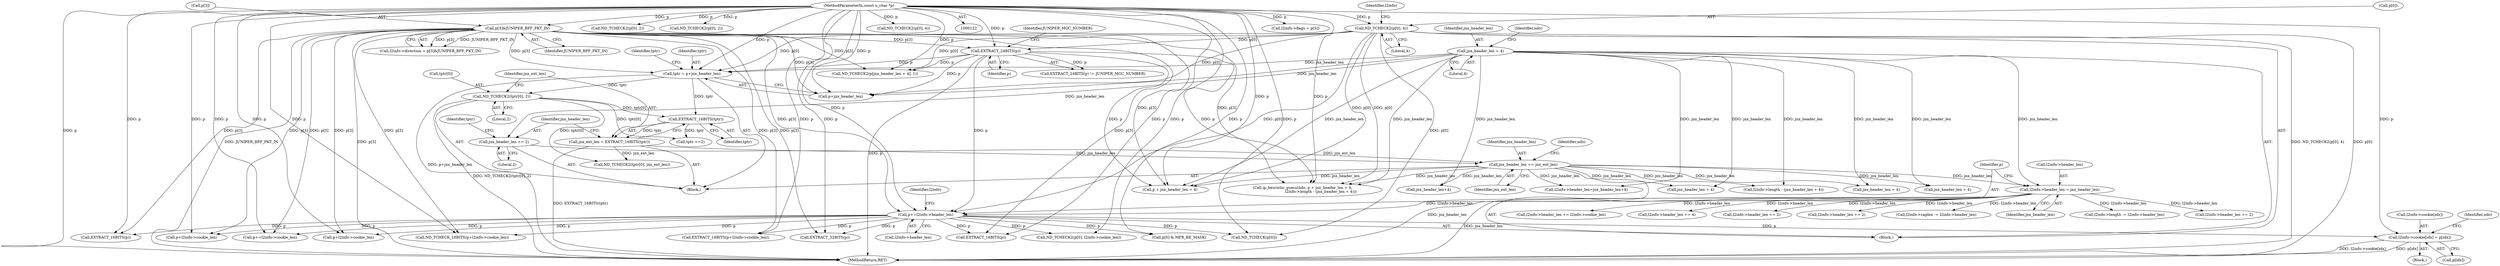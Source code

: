 digraph "0_tcpdump_42073d54c53a496be40ae84152bbfe2c923ac7bc@array" {
"1000682" [label="(Call,l2info->cookie[idx] = p[idx])"];
"1000505" [label="(Call,p+=l2info->header_len)"];
"1000500" [label="(Call,l2info->header_len = jnx_header_len)"];
"1000220" [label="(Call,jnx_header_len = 4)"];
"1000269" [label="(Call,jnx_header_len += jnx_ext_len)"];
"1000259" [label="(Call,jnx_ext_len = EXTRACT_16BITS(tptr))"];
"1000261" [label="(Call,EXTRACT_16BITS(tptr))"];
"1000254" [label="(Call,ND_TCHECK2(tptr[0], 2))"];
"1000249" [label="(Call,tptr = p+jnx_header_len)"];
"1000188" [label="(Call,p[3]&JUNIPER_BPF_PKT_IN)"];
"1000124" [label="(MethodParameterIn,const u_char *p)"];
"1000172" [label="(Call,ND_TCHECK2(p[0], 4))"];
"1000195" [label="(Call,EXTRACT_24BITS(p))"];
"1000263" [label="(Call,jnx_header_len += 2)"];
"1000177" [label="(Call,l2info->flags = p[3])"];
"1000254" [label="(Call,ND_TCHECK2(tptr[0], 2))"];
"1000269" [label="(Call,jnx_header_len += jnx_ext_len)"];
"1000222" [label="(Literal,4)"];
"1000920" [label="(Call,EXTRACT_16BITS(p))"];
"1000500" [label="(Call,l2info->header_len = jnx_header_len)"];
"1000284" [label="(Call,ND_TCHECK2(tptr[0], jnx_ext_len))"];
"1000256" [label="(Identifier,tptr)"];
"1000266" [label="(Call,tptr +=2)"];
"1000722" [label="(Call,p+l2info->cookie_len)"];
"1000249" [label="(Call,tptr = p+jnx_header_len)"];
"1000495" [label="(Call,jnx_header_len+4)"];
"1000262" [label="(Identifier,tptr)"];
"1000524" [label="(Call,ND_TCHECK(p[0]))"];
"1000491" [label="(Call,l2info->header_len=jnx_header_len+4)"];
"1000507" [label="(Call,l2info->header_len)"];
"1000463" [label="(Call,ND_TCHECK2(p[jnx_header_len + 4], 1))"];
"1000188" [label="(Call,p[3]&JUNIPER_BPF_PKT_IN)"];
"1000472" [label="(Call,ip_heuristic_guess(ndo, p + jnx_header_len + 4,\n                               l2info->length - (jnx_header_len + 4)))"];
"1000259" [label="(Call,jnx_ext_len = EXTRACT_16BITS(tptr))"];
"1000127" [label="(Block,)"];
"1000730" [label="(Call,p+=l2info->cookie_len)"];
"1000124" [label="(MethodParameterIn,const u_char *p)"];
"1000902" [label="(Call,ND_TCHECK2(p[0], 2))"];
"1000804" [label="(Call,ND_TCHECK2(p[0], 2))"];
"1000271" [label="(Identifier,jnx_ext_len)"];
"1000275" [label="(Identifier,ndo)"];
"1000176" [label="(Literal,4)"];
"1000505" [label="(Call,p+=l2info->header_len)"];
"1000688" [label="(Call,p[idx])"];
"1000195" [label="(Call,EXTRACT_24BITS(p))"];
"1000179" [label="(Identifier,l2info)"];
"1000474" [label="(Call,p + jnx_header_len + 4)"];
"1000501" [label="(Call,l2info->header_len)"];
"1000173" [label="(Call,p[0])"];
"1000712" [label="(Call,p+l2info->cookie_len)"];
"1000479" [label="(Call,l2info->length - (jnx_header_len + 4))"];
"1000466" [label="(Call,jnx_header_len + 4)"];
"1000822" [label="(Call,EXTRACT_16BITS(p))"];
"1000226" [label="(Identifier,ndo)"];
"1000476" [label="(Call,jnx_header_len + 4)"];
"1000264" [label="(Identifier,jnx_header_len)"];
"1000261" [label="(Call,EXTRACT_16BITS(tptr))"];
"1000682" [label="(Call,l2info->cookie[idx] = p[idx])"];
"1000184" [label="(Call,l2info->direction = p[3]&JUNIPER_BPF_PKT_IN)"];
"1000250" [label="(Identifier,tptr)"];
"1000711" [label="(Call,ND_TCHECK_16BITS(p+l2info->cookie_len))"];
"1000504" [label="(Identifier,jnx_header_len)"];
"1000611" [label="(Call,l2info->header_len += l2info->cookie_len)"];
"1000172" [label="(Call,ND_TCHECK2(p[0], 4))"];
"1000260" [label="(Identifier,jnx_ext_len)"];
"1000251" [label="(Call,p+jnx_header_len)"];
"1000683" [label="(Call,l2info->cookie[idx])"];
"1001003" [label="(Call,l2info->header_len += 4)"];
"1000693" [label="(Identifier,ndo)"];
"1000270" [label="(Identifier,jnx_header_len)"];
"1000192" [label="(Identifier,JUNIPER_BPF_PKT_IN)"];
"1000512" [label="(Identifier,l2info)"];
"1000824" [label="(Call,l2info->header_len += 2)"];
"1000721" [label="(Call,EXTRACT_16BITS(p+l2info->cookie_len))"];
"1000267" [label="(Identifier,tptr)"];
"1000265" [label="(Literal,2)"];
"1000220" [label="(Call,jnx_header_len = 4)"];
"1000681" [label="(Block,)"];
"1000878" [label="(Call,l2info->header_len += 2)"];
"1000189" [label="(Call,p[3])"];
"1000258" [label="(Literal,2)"];
"1000979" [label="(Call,ND_TCHECK2(p[0], 4))"];
"1000197" [label="(Identifier,JUNIPER_MGC_NUMBER)"];
"1000655" [label="(Call,ND_TCHECK2(p[0], l2info->cookie_len))"];
"1000263" [label="(Call,jnx_header_len += 2)"];
"1000194" [label="(Call,EXTRACT_24BITS(p) != JUNIPER_MGC_NUMBER)"];
"1000248" [label="(Block,)"];
"1000995" [label="(Call,EXTRACT_32BITS(p))"];
"1000517" [label="(Call,l2info->caplen -= l2info->header_len)"];
"1001075" [label="(MethodReturn,RET)"];
"1000221" [label="(Identifier,jnx_header_len)"];
"1000506" [label="(Identifier,p)"];
"1000599" [label="(Call,p[0] & MFR_BE_MASK)"];
"1000510" [label="(Call,l2info->length -= l2info->header_len)"];
"1000483" [label="(Call,jnx_header_len + 4)"];
"1000196" [label="(Identifier,p)"];
"1000922" [label="(Call,l2info->header_len += 2)"];
"1000255" [label="(Call,tptr[0])"];
"1000682" -> "1000681"  [label="AST: "];
"1000682" -> "1000688"  [label="CFG: "];
"1000683" -> "1000682"  [label="AST: "];
"1000688" -> "1000682"  [label="AST: "];
"1000693" -> "1000682"  [label="CFG: "];
"1000682" -> "1001075"  [label="DDG: l2info->cookie[idx]"];
"1000682" -> "1001075"  [label="DDG: p[idx]"];
"1000505" -> "1000682"  [label="DDG: p"];
"1000124" -> "1000682"  [label="DDG: p"];
"1000505" -> "1000127"  [label="AST: "];
"1000505" -> "1000507"  [label="CFG: "];
"1000506" -> "1000505"  [label="AST: "];
"1000507" -> "1000505"  [label="AST: "];
"1000512" -> "1000505"  [label="CFG: "];
"1000500" -> "1000505"  [label="DDG: l2info->header_len"];
"1000188" -> "1000505"  [label="DDG: p[3]"];
"1000172" -> "1000505"  [label="DDG: p[0]"];
"1000195" -> "1000505"  [label="DDG: p"];
"1000124" -> "1000505"  [label="DDG: p"];
"1000505" -> "1000524"  [label="DDG: p"];
"1000505" -> "1000599"  [label="DDG: p"];
"1000505" -> "1000655"  [label="DDG: p"];
"1000505" -> "1000711"  [label="DDG: p"];
"1000505" -> "1000712"  [label="DDG: p"];
"1000505" -> "1000721"  [label="DDG: p"];
"1000505" -> "1000722"  [label="DDG: p"];
"1000505" -> "1000730"  [label="DDG: p"];
"1000505" -> "1000822"  [label="DDG: p"];
"1000505" -> "1000920"  [label="DDG: p"];
"1000505" -> "1000995"  [label="DDG: p"];
"1000500" -> "1000127"  [label="AST: "];
"1000500" -> "1000504"  [label="CFG: "];
"1000501" -> "1000500"  [label="AST: "];
"1000504" -> "1000500"  [label="AST: "];
"1000506" -> "1000500"  [label="CFG: "];
"1000500" -> "1001075"  [label="DDG: jnx_header_len"];
"1000220" -> "1000500"  [label="DDG: jnx_header_len"];
"1000269" -> "1000500"  [label="DDG: jnx_header_len"];
"1000500" -> "1000510"  [label="DDG: l2info->header_len"];
"1000500" -> "1000517"  [label="DDG: l2info->header_len"];
"1000500" -> "1000611"  [label="DDG: l2info->header_len"];
"1000500" -> "1000824"  [label="DDG: l2info->header_len"];
"1000500" -> "1000878"  [label="DDG: l2info->header_len"];
"1000500" -> "1000922"  [label="DDG: l2info->header_len"];
"1000500" -> "1001003"  [label="DDG: l2info->header_len"];
"1000220" -> "1000127"  [label="AST: "];
"1000220" -> "1000222"  [label="CFG: "];
"1000221" -> "1000220"  [label="AST: "];
"1000222" -> "1000220"  [label="AST: "];
"1000226" -> "1000220"  [label="CFG: "];
"1000220" -> "1000249"  [label="DDG: jnx_header_len"];
"1000220" -> "1000251"  [label="DDG: jnx_header_len"];
"1000220" -> "1000263"  [label="DDG: jnx_header_len"];
"1000220" -> "1000466"  [label="DDG: jnx_header_len"];
"1000220" -> "1000472"  [label="DDG: jnx_header_len"];
"1000220" -> "1000474"  [label="DDG: jnx_header_len"];
"1000220" -> "1000476"  [label="DDG: jnx_header_len"];
"1000220" -> "1000479"  [label="DDG: jnx_header_len"];
"1000220" -> "1000483"  [label="DDG: jnx_header_len"];
"1000220" -> "1000491"  [label="DDG: jnx_header_len"];
"1000220" -> "1000495"  [label="DDG: jnx_header_len"];
"1000269" -> "1000248"  [label="AST: "];
"1000269" -> "1000271"  [label="CFG: "];
"1000270" -> "1000269"  [label="AST: "];
"1000271" -> "1000269"  [label="AST: "];
"1000275" -> "1000269"  [label="CFG: "];
"1000269" -> "1001075"  [label="DDG: jnx_header_len"];
"1000259" -> "1000269"  [label="DDG: jnx_ext_len"];
"1000263" -> "1000269"  [label="DDG: jnx_header_len"];
"1000269" -> "1000466"  [label="DDG: jnx_header_len"];
"1000269" -> "1000472"  [label="DDG: jnx_header_len"];
"1000269" -> "1000474"  [label="DDG: jnx_header_len"];
"1000269" -> "1000476"  [label="DDG: jnx_header_len"];
"1000269" -> "1000479"  [label="DDG: jnx_header_len"];
"1000269" -> "1000483"  [label="DDG: jnx_header_len"];
"1000269" -> "1000491"  [label="DDG: jnx_header_len"];
"1000269" -> "1000495"  [label="DDG: jnx_header_len"];
"1000259" -> "1000248"  [label="AST: "];
"1000259" -> "1000261"  [label="CFG: "];
"1000260" -> "1000259"  [label="AST: "];
"1000261" -> "1000259"  [label="AST: "];
"1000264" -> "1000259"  [label="CFG: "];
"1000259" -> "1001075"  [label="DDG: EXTRACT_16BITS(tptr)"];
"1000261" -> "1000259"  [label="DDG: tptr"];
"1000259" -> "1000284"  [label="DDG: jnx_ext_len"];
"1000261" -> "1000262"  [label="CFG: "];
"1000262" -> "1000261"  [label="AST: "];
"1000254" -> "1000261"  [label="DDG: tptr[0]"];
"1000249" -> "1000261"  [label="DDG: tptr"];
"1000261" -> "1000266"  [label="DDG: tptr"];
"1000254" -> "1000248"  [label="AST: "];
"1000254" -> "1000258"  [label="CFG: "];
"1000255" -> "1000254"  [label="AST: "];
"1000258" -> "1000254"  [label="AST: "];
"1000260" -> "1000254"  [label="CFG: "];
"1000254" -> "1001075"  [label="DDG: ND_TCHECK2(tptr[0], 2)"];
"1000249" -> "1000254"  [label="DDG: tptr"];
"1000254" -> "1000266"  [label="DDG: tptr[0]"];
"1000254" -> "1000284"  [label="DDG: tptr[0]"];
"1000249" -> "1000248"  [label="AST: "];
"1000249" -> "1000251"  [label="CFG: "];
"1000250" -> "1000249"  [label="AST: "];
"1000251" -> "1000249"  [label="AST: "];
"1000256" -> "1000249"  [label="CFG: "];
"1000249" -> "1001075"  [label="DDG: p+jnx_header_len"];
"1000188" -> "1000249"  [label="DDG: p[3]"];
"1000172" -> "1000249"  [label="DDG: p[0]"];
"1000195" -> "1000249"  [label="DDG: p"];
"1000124" -> "1000249"  [label="DDG: p"];
"1000188" -> "1000184"  [label="AST: "];
"1000188" -> "1000192"  [label="CFG: "];
"1000189" -> "1000188"  [label="AST: "];
"1000192" -> "1000188"  [label="AST: "];
"1000184" -> "1000188"  [label="CFG: "];
"1000188" -> "1001075"  [label="DDG: p[3]"];
"1000188" -> "1001075"  [label="DDG: JUNIPER_BPF_PKT_IN"];
"1000188" -> "1000184"  [label="DDG: p[3]"];
"1000188" -> "1000184"  [label="DDG: JUNIPER_BPF_PKT_IN"];
"1000124" -> "1000188"  [label="DDG: p"];
"1000188" -> "1000195"  [label="DDG: p[3]"];
"1000188" -> "1000251"  [label="DDG: p[3]"];
"1000188" -> "1000463"  [label="DDG: p[3]"];
"1000188" -> "1000472"  [label="DDG: p[3]"];
"1000188" -> "1000474"  [label="DDG: p[3]"];
"1000188" -> "1000711"  [label="DDG: p[3]"];
"1000188" -> "1000712"  [label="DDG: p[3]"];
"1000188" -> "1000721"  [label="DDG: p[3]"];
"1000188" -> "1000722"  [label="DDG: p[3]"];
"1000188" -> "1000730"  [label="DDG: p[3]"];
"1000188" -> "1000822"  [label="DDG: p[3]"];
"1000188" -> "1000920"  [label="DDG: p[3]"];
"1000188" -> "1000995"  [label="DDG: p[3]"];
"1000124" -> "1000122"  [label="AST: "];
"1000124" -> "1001075"  [label="DDG: p"];
"1000124" -> "1000172"  [label="DDG: p"];
"1000124" -> "1000177"  [label="DDG: p"];
"1000124" -> "1000195"  [label="DDG: p"];
"1000124" -> "1000251"  [label="DDG: p"];
"1000124" -> "1000463"  [label="DDG: p"];
"1000124" -> "1000472"  [label="DDG: p"];
"1000124" -> "1000474"  [label="DDG: p"];
"1000124" -> "1000524"  [label="DDG: p"];
"1000124" -> "1000599"  [label="DDG: p"];
"1000124" -> "1000655"  [label="DDG: p"];
"1000124" -> "1000711"  [label="DDG: p"];
"1000124" -> "1000712"  [label="DDG: p"];
"1000124" -> "1000721"  [label="DDG: p"];
"1000124" -> "1000722"  [label="DDG: p"];
"1000124" -> "1000730"  [label="DDG: p"];
"1000124" -> "1000804"  [label="DDG: p"];
"1000124" -> "1000822"  [label="DDG: p"];
"1000124" -> "1000902"  [label="DDG: p"];
"1000124" -> "1000920"  [label="DDG: p"];
"1000124" -> "1000979"  [label="DDG: p"];
"1000124" -> "1000995"  [label="DDG: p"];
"1000172" -> "1000127"  [label="AST: "];
"1000172" -> "1000176"  [label="CFG: "];
"1000173" -> "1000172"  [label="AST: "];
"1000176" -> "1000172"  [label="AST: "];
"1000179" -> "1000172"  [label="CFG: "];
"1000172" -> "1001075"  [label="DDG: ND_TCHECK2(p[0], 4)"];
"1000172" -> "1001075"  [label="DDG: p[0]"];
"1000172" -> "1000195"  [label="DDG: p[0]"];
"1000172" -> "1000251"  [label="DDG: p[0]"];
"1000172" -> "1000463"  [label="DDG: p[0]"];
"1000172" -> "1000472"  [label="DDG: p[0]"];
"1000172" -> "1000474"  [label="DDG: p[0]"];
"1000172" -> "1000524"  [label="DDG: p[0]"];
"1000195" -> "1000194"  [label="AST: "];
"1000195" -> "1000196"  [label="CFG: "];
"1000196" -> "1000195"  [label="AST: "];
"1000197" -> "1000195"  [label="CFG: "];
"1000195" -> "1001075"  [label="DDG: p"];
"1000195" -> "1000194"  [label="DDG: p"];
"1000195" -> "1000251"  [label="DDG: p"];
"1000195" -> "1000463"  [label="DDG: p"];
"1000195" -> "1000472"  [label="DDG: p"];
"1000195" -> "1000474"  [label="DDG: p"];
"1000263" -> "1000248"  [label="AST: "];
"1000263" -> "1000265"  [label="CFG: "];
"1000264" -> "1000263"  [label="AST: "];
"1000265" -> "1000263"  [label="AST: "];
"1000267" -> "1000263"  [label="CFG: "];
}
